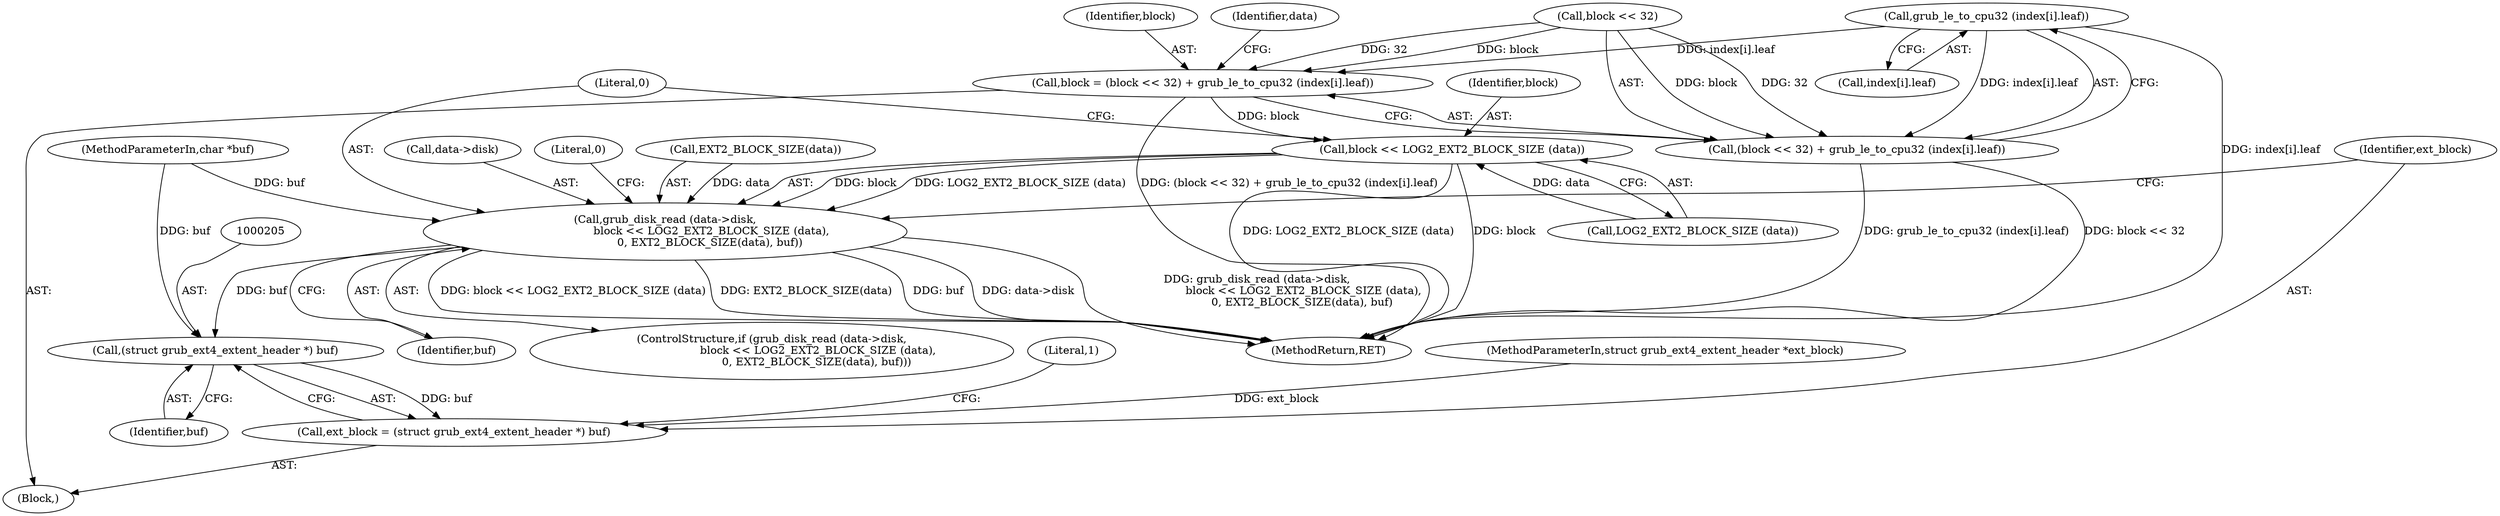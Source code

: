 digraph "0_radare2_65000a7fd9eea62359e6d6714f17b94a99a82edd_1@pointer" {
"1000180" [label="(Call,grub_le_to_cpu32 (index[i].leaf))"];
"1000174" [label="(Call,block = (block << 32) + grub_le_to_cpu32 (index[i].leaf))"];
"1000191" [label="(Call,block << LOG2_EXT2_BLOCK_SIZE (data))"];
"1000187" [label="(Call,grub_disk_read (data->disk,\n                           block << LOG2_EXT2_BLOCK_SIZE (data),\n                          0, EXT2_BLOCK_SIZE(data), buf))"];
"1000204" [label="(Call,(struct grub_ext4_extent_header *) buf)"];
"1000202" [label="(Call,ext_block = (struct grub_ext4_extent_header *) buf)"];
"1000176" [label="(Call,(block << 32) + grub_le_to_cpu32 (index[i].leaf))"];
"1000187" [label="(Call,grub_disk_read (data->disk,\n                           block << LOG2_EXT2_BLOCK_SIZE (data),\n                          0, EXT2_BLOCK_SIZE(data), buf))"];
"1000188" [label="(Call,data->disk)"];
"1000206" [label="(Identifier,buf)"];
"1000177" [label="(Call,block << 32)"];
"1000203" [label="(Identifier,ext_block)"];
"1000181" [label="(Call,index[i].leaf)"];
"1000175" [label="(Identifier,block)"];
"1000202" [label="(Call,ext_block = (struct grub_ext4_extent_header *) buf)"];
"1000108" [label="(Literal,1)"];
"1000189" [label="(Identifier,data)"];
"1000192" [label="(Identifier,block)"];
"1000201" [label="(Literal,0)"];
"1000207" [label="(MethodReturn,RET)"];
"1000196" [label="(Call,EXT2_BLOCK_SIZE(data))"];
"1000195" [label="(Literal,0)"];
"1000176" [label="(Call,(block << 32) + grub_le_to_cpu32 (index[i].leaf))"];
"1000204" [label="(Call,(struct grub_ext4_extent_header *) buf)"];
"1000103" [label="(MethodParameterIn,struct grub_ext4_extent_header *ext_block)"];
"1000174" [label="(Call,block = (block << 32) + grub_le_to_cpu32 (index[i].leaf))"];
"1000109" [label="(Block,)"];
"1000186" [label="(ControlStructure,if (grub_disk_read (data->disk,\n                           block << LOG2_EXT2_BLOCK_SIZE (data),\n                          0, EXT2_BLOCK_SIZE(data), buf)))"];
"1000180" [label="(Call,grub_le_to_cpu32 (index[i].leaf))"];
"1000102" [label="(MethodParameterIn,char *buf)"];
"1000198" [label="(Identifier,buf)"];
"1000191" [label="(Call,block << LOG2_EXT2_BLOCK_SIZE (data))"];
"1000193" [label="(Call,LOG2_EXT2_BLOCK_SIZE (data))"];
"1000180" -> "1000176"  [label="AST: "];
"1000180" -> "1000181"  [label="CFG: "];
"1000181" -> "1000180"  [label="AST: "];
"1000176" -> "1000180"  [label="CFG: "];
"1000180" -> "1000207"  [label="DDG: index[i].leaf"];
"1000180" -> "1000174"  [label="DDG: index[i].leaf"];
"1000180" -> "1000176"  [label="DDG: index[i].leaf"];
"1000174" -> "1000109"  [label="AST: "];
"1000174" -> "1000176"  [label="CFG: "];
"1000175" -> "1000174"  [label="AST: "];
"1000176" -> "1000174"  [label="AST: "];
"1000189" -> "1000174"  [label="CFG: "];
"1000174" -> "1000207"  [label="DDG: (block << 32) + grub_le_to_cpu32 (index[i].leaf)"];
"1000177" -> "1000174"  [label="DDG: block"];
"1000177" -> "1000174"  [label="DDG: 32"];
"1000174" -> "1000191"  [label="DDG: block"];
"1000191" -> "1000187"  [label="AST: "];
"1000191" -> "1000193"  [label="CFG: "];
"1000192" -> "1000191"  [label="AST: "];
"1000193" -> "1000191"  [label="AST: "];
"1000195" -> "1000191"  [label="CFG: "];
"1000191" -> "1000207"  [label="DDG: LOG2_EXT2_BLOCK_SIZE (data)"];
"1000191" -> "1000207"  [label="DDG: block"];
"1000191" -> "1000187"  [label="DDG: block"];
"1000191" -> "1000187"  [label="DDG: LOG2_EXT2_BLOCK_SIZE (data)"];
"1000193" -> "1000191"  [label="DDG: data"];
"1000187" -> "1000186"  [label="AST: "];
"1000187" -> "1000198"  [label="CFG: "];
"1000188" -> "1000187"  [label="AST: "];
"1000195" -> "1000187"  [label="AST: "];
"1000196" -> "1000187"  [label="AST: "];
"1000198" -> "1000187"  [label="AST: "];
"1000201" -> "1000187"  [label="CFG: "];
"1000203" -> "1000187"  [label="CFG: "];
"1000187" -> "1000207"  [label="DDG: buf"];
"1000187" -> "1000207"  [label="DDG: data->disk"];
"1000187" -> "1000207"  [label="DDG: grub_disk_read (data->disk,\n                           block << LOG2_EXT2_BLOCK_SIZE (data),\n                          0, EXT2_BLOCK_SIZE(data), buf)"];
"1000187" -> "1000207"  [label="DDG: block << LOG2_EXT2_BLOCK_SIZE (data)"];
"1000187" -> "1000207"  [label="DDG: EXT2_BLOCK_SIZE(data)"];
"1000196" -> "1000187"  [label="DDG: data"];
"1000102" -> "1000187"  [label="DDG: buf"];
"1000187" -> "1000204"  [label="DDG: buf"];
"1000204" -> "1000202"  [label="AST: "];
"1000204" -> "1000206"  [label="CFG: "];
"1000205" -> "1000204"  [label="AST: "];
"1000206" -> "1000204"  [label="AST: "];
"1000202" -> "1000204"  [label="CFG: "];
"1000204" -> "1000202"  [label="DDG: buf"];
"1000102" -> "1000204"  [label="DDG: buf"];
"1000202" -> "1000109"  [label="AST: "];
"1000203" -> "1000202"  [label="AST: "];
"1000108" -> "1000202"  [label="CFG: "];
"1000103" -> "1000202"  [label="DDG: ext_block"];
"1000177" -> "1000176"  [label="AST: "];
"1000176" -> "1000207"  [label="DDG: grub_le_to_cpu32 (index[i].leaf)"];
"1000176" -> "1000207"  [label="DDG: block << 32"];
"1000177" -> "1000176"  [label="DDG: block"];
"1000177" -> "1000176"  [label="DDG: 32"];
}

